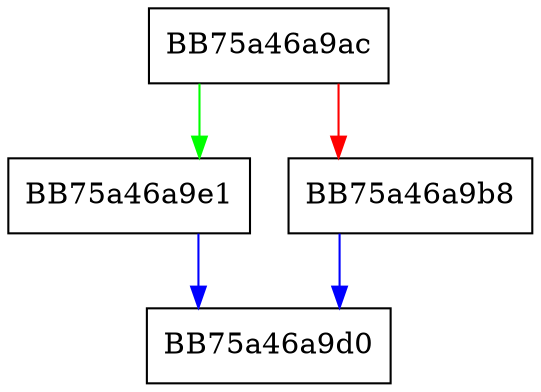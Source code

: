 digraph funcinfo {
  node [shape="box"];
  graph [splines=ortho];
  BB75a46a9ac -> BB75a46a9e1 [color="green"];
  BB75a46a9ac -> BB75a46a9b8 [color="red"];
  BB75a46a9b8 -> BB75a46a9d0 [color="blue"];
  BB75a46a9e1 -> BB75a46a9d0 [color="blue"];
}